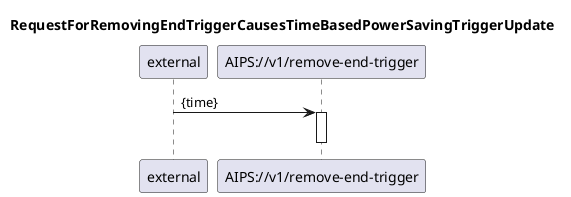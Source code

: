 @startuml 203_removeEndTrigger
skinparam responseMessageBelowArrow true

title
RequestForRemovingEndTriggerCausesTimeBasedPowerSavingTriggerUpdate
end title

participant "external" as requestor
participant "AIPS://v1/remove-end-trigger" as removeTrigger

requestor -> removeTrigger: {time}
activate removeTrigger

deactivate removeTrigger

@enduml